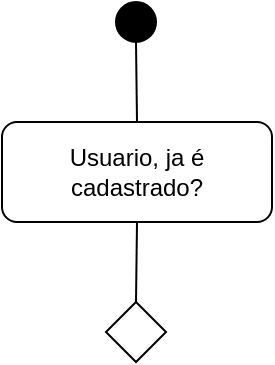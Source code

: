 <mxfile version="24.3.0" type="github">
  <diagram name="Page-1" id="w-fp3CN7Coq_JwAz8tq3">
    <mxGraphModel dx="1050" dy="522" grid="1" gridSize="10" guides="1" tooltips="1" connect="1" arrows="1" fold="1" page="1" pageScale="1" pageWidth="850" pageHeight="1100" math="0" shadow="0">
      <root>
        <mxCell id="0" />
        <mxCell id="1" parent="0" />
        <mxCell id="W4JFrDRcNgdEvL82n0Vw-1" value="" style="ellipse;whiteSpace=wrap;html=1;aspect=fixed;fillColor=#000000;" vertex="1" parent="1">
          <mxGeometry x="415" y="80" width="20" height="20" as="geometry" />
        </mxCell>
        <mxCell id="W4JFrDRcNgdEvL82n0Vw-2" value="Usuario, ja é cadastrado?" style="rounded=1;whiteSpace=wrap;html=1;" vertex="1" parent="1">
          <mxGeometry x="358" y="140" width="135" height="50" as="geometry" />
        </mxCell>
        <mxCell id="W4JFrDRcNgdEvL82n0Vw-3" value="" style="endArrow=none;html=1;rounded=0;entryX=0.5;entryY=1;entryDx=0;entryDy=0;exitX=0.5;exitY=0;exitDx=0;exitDy=0;" edge="1" parent="1" source="W4JFrDRcNgdEvL82n0Vw-2" target="W4JFrDRcNgdEvL82n0Vw-1">
          <mxGeometry width="50" height="50" relative="1" as="geometry">
            <mxPoint x="200" y="260" as="sourcePoint" />
            <mxPoint x="250" y="210" as="targetPoint" />
          </mxGeometry>
        </mxCell>
        <mxCell id="W4JFrDRcNgdEvL82n0Vw-4" value="" style="rhombus;whiteSpace=wrap;html=1;" vertex="1" parent="1">
          <mxGeometry x="410" y="230" width="30" height="30" as="geometry" />
        </mxCell>
        <mxCell id="W4JFrDRcNgdEvL82n0Vw-5" value="" style="endArrow=none;html=1;rounded=0;entryX=0.5;entryY=1;entryDx=0;entryDy=0;exitX=0.5;exitY=0;exitDx=0;exitDy=0;" edge="1" parent="1" source="W4JFrDRcNgdEvL82n0Vw-4" target="W4JFrDRcNgdEvL82n0Vw-2">
          <mxGeometry width="50" height="50" relative="1" as="geometry">
            <mxPoint x="210" y="330" as="sourcePoint" />
            <mxPoint x="260" y="280" as="targetPoint" />
          </mxGeometry>
        </mxCell>
      </root>
    </mxGraphModel>
  </diagram>
</mxfile>
